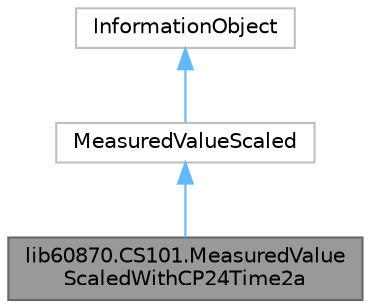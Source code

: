 digraph "lib60870.CS101.MeasuredValueScaledWithCP24Time2a"
{
 // LATEX_PDF_SIZE
  bgcolor="transparent";
  edge [fontname=Helvetica,fontsize=10,labelfontname=Helvetica,labelfontsize=10];
  node [fontname=Helvetica,fontsize=10,shape=box,height=0.2,width=0.4];
  Node1 [id="Node000001",label="lib60870.CS101.MeasuredValue\lScaledWithCP24Time2a",height=0.2,width=0.4,color="gray40", fillcolor="grey60", style="filled", fontcolor="black",tooltip=" "];
  Node2 -> Node1 [id="edge1_Node000001_Node000002",dir="back",color="steelblue1",style="solid",tooltip=" "];
  Node2 [id="Node000002",label="MeasuredValueScaled",height=0.2,width=0.4,color="grey75", fillcolor="white", style="filled",URL="$classlib60870_1_1_c_s101_1_1_measured_value_scaled.html",tooltip=" "];
  Node3 -> Node2 [id="edge2_Node000002_Node000003",dir="back",color="steelblue1",style="solid",tooltip=" "];
  Node3 [id="Node000003",label="InformationObject",height=0.2,width=0.4,color="grey75", fillcolor="white", style="filled",URL="$classlib60870_1_1_c_s101_1_1_information_object.html",tooltip=" "];
}
